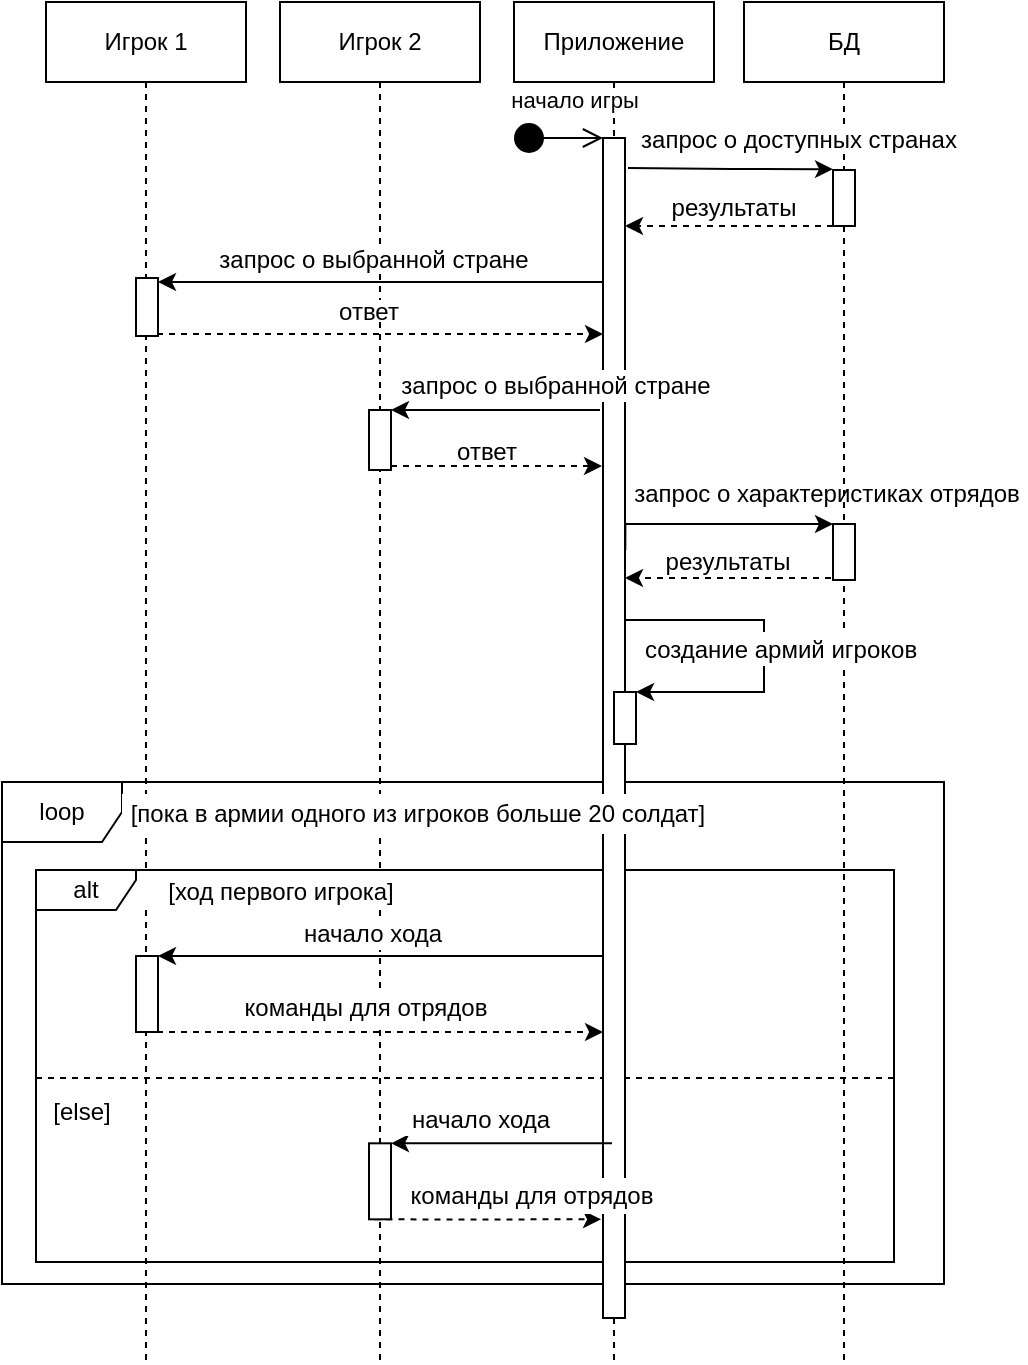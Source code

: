 <mxfile version="22.1.17" type="device">
  <diagram name="Страница — 1" id="qOUhVUbfRyW9krve8uwG">
    <mxGraphModel dx="1053" dy="582" grid="0" gridSize="10" guides="1" tooltips="1" connect="1" arrows="1" fold="1" page="1" pageScale="1" pageWidth="827" pageHeight="1169" background="#FFFFFF" math="0" shadow="0">
      <root>
        <mxCell id="0" />
        <mxCell id="1" parent="0" />
        <mxCell id="WBFoqW2g7F-TV-pZG2TM-43" value="" style="endArrow=classic;html=1;rounded=0;entryX=1;entryY=0;entryDx=0;entryDy=0;" edge="1" parent="1" source="4RLCPVnjVEkTh-LawadL-9" target="WBFoqW2g7F-TV-pZG2TM-9">
          <mxGeometry width="50" height="50" relative="1" as="geometry">
            <mxPoint x="383" y="573" as="sourcePoint" />
            <mxPoint x="433" y="523" as="targetPoint" />
          </mxGeometry>
        </mxCell>
        <mxCell id="WBFoqW2g7F-TV-pZG2TM-39" value="" style="endArrow=classic;html=1;rounded=0;entryX=1;entryY=0;entryDx=0;entryDy=0;" edge="1" parent="1" target="WBFoqW2g7F-TV-pZG2TM-38">
          <mxGeometry width="50" height="50" relative="1" as="geometry">
            <mxPoint x="324" y="379" as="sourcePoint" />
            <mxPoint x="432" y="372" as="targetPoint" />
            <Array as="points">
              <mxPoint x="399" y="379" />
              <mxPoint x="399" y="415" />
            </Array>
          </mxGeometry>
        </mxCell>
        <mxCell id="4RLCPVnjVEkTh-LawadL-14" value="loop" style="shape=umlFrame;whiteSpace=wrap;html=1;pointerEvents=0;" parent="1" vertex="1">
          <mxGeometry x="18" y="460" width="471" height="251" as="geometry" />
        </mxCell>
        <mxCell id="4RLCPVnjVEkTh-LawadL-15" value="alt" style="shape=umlFrame;whiteSpace=wrap;html=1;pointerEvents=0;width=50;height=20;" parent="1" vertex="1">
          <mxGeometry x="35" y="504" width="429" height="196" as="geometry" />
        </mxCell>
        <mxCell id="4RLCPVnjVEkTh-LawadL-8" value="Игрок 1" style="shape=umlLifeline;perimeter=lifelinePerimeter;whiteSpace=wrap;html=1;container=1;dropTarget=0;collapsible=0;recursiveResize=0;outlineConnect=0;portConstraint=eastwest;newEdgeStyle={&quot;curved&quot;:0,&quot;rounded&quot;:0};" parent="1" vertex="1">
          <mxGeometry x="40" y="70" width="100" height="680" as="geometry" />
        </mxCell>
        <mxCell id="4RLCPVnjVEkTh-LawadL-9" value="Приложение" style="shape=umlLifeline;perimeter=lifelinePerimeter;whiteSpace=wrap;html=1;container=1;dropTarget=0;collapsible=0;recursiveResize=0;outlineConnect=0;portConstraint=eastwest;newEdgeStyle={&quot;curved&quot;:0,&quot;rounded&quot;:0};" parent="1" vertex="1">
          <mxGeometry x="274" y="70" width="100" height="680" as="geometry" />
        </mxCell>
        <mxCell id="4RLCPVnjVEkTh-LawadL-10" value="БД" style="shape=umlLifeline;perimeter=lifelinePerimeter;whiteSpace=wrap;html=1;container=1;dropTarget=0;collapsible=0;recursiveResize=0;outlineConnect=0;portConstraint=eastwest;newEdgeStyle={&quot;curved&quot;:0,&quot;rounded&quot;:0};" parent="1" vertex="1">
          <mxGeometry x="389" y="70" width="100" height="680" as="geometry" />
        </mxCell>
        <mxCell id="4RLCPVnjVEkTh-LawadL-12" value="начало игры" style="html=1;verticalAlign=bottom;startArrow=circle;startFill=1;endArrow=open;startSize=6;endSize=8;curved=0;rounded=0;" parent="1" edge="1">
          <mxGeometry x="0.333" y="10" width="80" relative="1" as="geometry">
            <mxPoint x="273.5" y="138" as="sourcePoint" />
            <mxPoint x="318.5" y="138.0" as="targetPoint" />
            <mxPoint as="offset" />
          </mxGeometry>
        </mxCell>
        <mxCell id="4RLCPVnjVEkTh-LawadL-21" value="" style="line;strokeWidth=1;fillColor=none;align=left;verticalAlign=middle;spacingTop=-1;spacingLeft=3;spacingRight=3;rotatable=0;labelPosition=right;points=[];portConstraint=eastwest;strokeColor=inherit;dashed=1;" parent="1" vertex="1">
          <mxGeometry x="35" y="604" width="429" height="8" as="geometry" />
        </mxCell>
        <mxCell id="4RLCPVnjVEkTh-LawadL-27" value="[else]" style="text;align=center;html=1;verticalAlign=middle;whiteSpace=wrap;rounded=0;fillColor=default;" parent="1" vertex="1">
          <mxGeometry x="43" y="616" width="30" height="17" as="geometry" />
        </mxCell>
        <mxCell id="WBFoqW2g7F-TV-pZG2TM-1" value="Игрок 2" style="shape=umlLifeline;perimeter=lifelinePerimeter;whiteSpace=wrap;html=1;container=1;dropTarget=0;collapsible=0;recursiveResize=0;outlineConnect=0;portConstraint=eastwest;newEdgeStyle={&quot;curved&quot;:0,&quot;rounded&quot;:0};" vertex="1" parent="1">
          <mxGeometry x="157" y="70" width="100" height="680" as="geometry" />
        </mxCell>
        <mxCell id="WBFoqW2g7F-TV-pZG2TM-3" value="" style="rounded=0;whiteSpace=wrap;html=1;" vertex="1" parent="1">
          <mxGeometry x="85" y="208" width="11" height="29" as="geometry" />
        </mxCell>
        <mxCell id="WBFoqW2g7F-TV-pZG2TM-13" style="edgeStyle=orthogonalEdgeStyle;rounded=0;orthogonalLoop=1;jettySize=auto;html=1;" edge="1" parent="1">
          <mxGeometry relative="1" as="geometry">
            <mxPoint x="331" y="153" as="sourcePoint" />
            <mxPoint x="433.5" y="153.573" as="targetPoint" />
            <Array as="points" />
          </mxGeometry>
        </mxCell>
        <mxCell id="WBFoqW2g7F-TV-pZG2TM-23" style="edgeStyle=orthogonalEdgeStyle;rounded=0;orthogonalLoop=1;jettySize=auto;html=1;exitX=1.014;exitY=0.203;exitDx=0;exitDy=0;exitPerimeter=0;" edge="1" parent="1" target="WBFoqW2g7F-TV-pZG2TM-21">
          <mxGeometry relative="1" as="geometry">
            <mxPoint x="329.654" y="344.265" as="sourcePoint" />
            <Array as="points">
              <mxPoint x="380" y="331" />
              <mxPoint x="380" y="331" />
            </Array>
          </mxGeometry>
        </mxCell>
        <mxCell id="WBFoqW2g7F-TV-pZG2TM-5" value="" style="rounded=0;whiteSpace=wrap;html=1;" vertex="1" parent="1">
          <mxGeometry x="318.5" y="138" width="11" height="590" as="geometry" />
        </mxCell>
        <mxCell id="WBFoqW2g7F-TV-pZG2TM-6" style="edgeStyle=orthogonalEdgeStyle;rounded=0;orthogonalLoop=1;jettySize=auto;html=1;exitX=1;exitY=0.25;exitDx=0;exitDy=0;dashed=1;" edge="1" parent="1">
          <mxGeometry relative="1" as="geometry">
            <mxPoint x="95.5" y="236.02" as="sourcePoint" />
            <mxPoint x="318.5" y="236.054" as="targetPoint" />
            <Array as="points">
              <mxPoint x="207" y="237.02" />
            </Array>
          </mxGeometry>
        </mxCell>
        <mxCell id="WBFoqW2g7F-TV-pZG2TM-15" style="edgeStyle=orthogonalEdgeStyle;rounded=0;orthogonalLoop=1;jettySize=auto;html=1;exitX=0;exitY=1;exitDx=0;exitDy=0;dashed=1;" edge="1" parent="1" source="WBFoqW2g7F-TV-pZG2TM-8" target="WBFoqW2g7F-TV-pZG2TM-5">
          <mxGeometry relative="1" as="geometry">
            <Array as="points">
              <mxPoint x="395" y="182" />
              <mxPoint x="395" y="182" />
            </Array>
          </mxGeometry>
        </mxCell>
        <mxCell id="WBFoqW2g7F-TV-pZG2TM-8" value="" style="rounded=0;whiteSpace=wrap;html=1;" vertex="1" parent="1">
          <mxGeometry x="433.5" y="154" width="11" height="28" as="geometry" />
        </mxCell>
        <mxCell id="4RLCPVnjVEkTh-LawadL-28" value="[пока в армии одного из игроков больше 20 солдат]" style="text;align=center;html=1;verticalAlign=middle;whiteSpace=wrap;rounded=0;fillColor=default;direction=south;" parent="1" vertex="1">
          <mxGeometry x="78" y="466" width="296" height="20" as="geometry" />
        </mxCell>
        <mxCell id="WBFoqW2g7F-TV-pZG2TM-10" style="edgeStyle=orthogonalEdgeStyle;rounded=0;orthogonalLoop=1;jettySize=auto;html=1;exitX=1;exitY=0.25;exitDx=0;exitDy=0;dashed=1;" edge="1" parent="1">
          <mxGeometry relative="1" as="geometry">
            <mxPoint x="95.5" y="585.0" as="sourcePoint" />
            <mxPoint x="318.5" y="585.017" as="targetPoint" />
            <Array as="points">
              <mxPoint x="263" y="585.5" />
              <mxPoint x="263" y="585.5" />
            </Array>
          </mxGeometry>
        </mxCell>
        <mxCell id="WBFoqW2g7F-TV-pZG2TM-9" value="" style="rounded=0;whiteSpace=wrap;html=1;" vertex="1" parent="1">
          <mxGeometry x="85" y="547" width="11" height="38" as="geometry" />
        </mxCell>
        <mxCell id="WBFoqW2g7F-TV-pZG2TM-14" value="запрос о доступных странах" style="text;html=1;strokeColor=none;fillColor=default;align=center;verticalAlign=middle;whiteSpace=wrap;rounded=0;" vertex="1" parent="1">
          <mxGeometry x="335" y="132" width="163" height="13" as="geometry" />
        </mxCell>
        <mxCell id="WBFoqW2g7F-TV-pZG2TM-16" value="результаты" style="text;html=1;strokeColor=none;fillColor=none;align=center;verticalAlign=middle;whiteSpace=wrap;rounded=0;" vertex="1" parent="1">
          <mxGeometry x="351" y="158" width="66" height="30" as="geometry" />
        </mxCell>
        <mxCell id="WBFoqW2g7F-TV-pZG2TM-17" value="запрос о выбранной стране" style="text;html=1;strokeColor=none;fillColor=default;align=center;verticalAlign=middle;whiteSpace=wrap;rounded=0;" vertex="1" parent="1">
          <mxGeometry x="121.5" y="192" width="164" height="13" as="geometry" />
        </mxCell>
        <mxCell id="WBFoqW2g7F-TV-pZG2TM-18" value="ответ" style="text;html=1;strokeColor=none;fillColor=default;align=center;verticalAlign=middle;whiteSpace=wrap;rounded=0;" vertex="1" parent="1">
          <mxGeometry x="180" y="219" width="43" height="11" as="geometry" />
        </mxCell>
        <mxCell id="WBFoqW2g7F-TV-pZG2TM-21" value="" style="rounded=0;whiteSpace=wrap;html=1;" vertex="1" parent="1">
          <mxGeometry x="433.5" y="331" width="11" height="28" as="geometry" />
        </mxCell>
        <mxCell id="WBFoqW2g7F-TV-pZG2TM-24" value="запрос о характеристиках отрядов" style="text;html=1;strokeColor=none;fillColor=none;align=center;verticalAlign=middle;whiteSpace=wrap;rounded=0;" vertex="1" parent="1">
          <mxGeometry x="329.5" y="301" width="200.5" height="30" as="geometry" />
        </mxCell>
        <mxCell id="WBFoqW2g7F-TV-pZG2TM-27" value="" style="endArrow=classic;html=1;rounded=0;" edge="1" parent="1">
          <mxGeometry width="50" height="50" relative="1" as="geometry">
            <mxPoint x="319" y="210" as="sourcePoint" />
            <mxPoint x="96" y="209.996" as="targetPoint" />
          </mxGeometry>
        </mxCell>
        <mxCell id="WBFoqW2g7F-TV-pZG2TM-29" value="" style="rounded=0;whiteSpace=wrap;html=1;" vertex="1" parent="1">
          <mxGeometry x="201.5" y="274" width="11" height="30" as="geometry" />
        </mxCell>
        <mxCell id="WBFoqW2g7F-TV-pZG2TM-30" style="edgeStyle=orthogonalEdgeStyle;rounded=0;orthogonalLoop=1;jettySize=auto;html=1;dashed=1;" edge="1" parent="1" source="WBFoqW2g7F-TV-pZG2TM-29">
          <mxGeometry relative="1" as="geometry">
            <mxPoint x="215" y="302" as="sourcePoint" />
            <mxPoint x="318" y="302.054" as="targetPoint" />
            <Array as="points">
              <mxPoint x="236" y="302" />
              <mxPoint x="236" y="302" />
            </Array>
          </mxGeometry>
        </mxCell>
        <mxCell id="WBFoqW2g7F-TV-pZG2TM-31" value="запрос о выбранной стране" style="text;html=1;strokeColor=none;fillColor=default;align=center;verticalAlign=middle;whiteSpace=wrap;rounded=0;" vertex="1" parent="1">
          <mxGeometry x="212.5" y="254" width="164" height="16" as="geometry" />
        </mxCell>
        <mxCell id="WBFoqW2g7F-TV-pZG2TM-32" value="ответ" style="text;html=1;strokeColor=none;fillColor=none;align=center;verticalAlign=middle;whiteSpace=wrap;rounded=0;" vertex="1" parent="1">
          <mxGeometry x="239" y="286" width="43" height="18" as="geometry" />
        </mxCell>
        <mxCell id="WBFoqW2g7F-TV-pZG2TM-33" value="" style="endArrow=classic;html=1;rounded=0;entryX=1;entryY=0;entryDx=0;entryDy=0;" edge="1" parent="1" target="WBFoqW2g7F-TV-pZG2TM-29">
          <mxGeometry width="50" height="50" relative="1" as="geometry">
            <mxPoint x="317" y="274" as="sourcePoint" />
            <mxPoint x="210" y="276" as="targetPoint" />
          </mxGeometry>
        </mxCell>
        <mxCell id="WBFoqW2g7F-TV-pZG2TM-34" style="edgeStyle=orthogonalEdgeStyle;rounded=0;orthogonalLoop=1;jettySize=auto;html=1;exitX=0;exitY=1;exitDx=0;exitDy=0;dashed=1;" edge="1" parent="1">
          <mxGeometry relative="1" as="geometry">
            <mxPoint x="432.5" y="358" as="sourcePoint" />
            <mxPoint x="329.5" y="358" as="targetPoint" />
            <Array as="points">
              <mxPoint x="394.5" y="358" />
              <mxPoint x="394.5" y="358" />
            </Array>
          </mxGeometry>
        </mxCell>
        <mxCell id="WBFoqW2g7F-TV-pZG2TM-35" value="результаты" style="text;html=1;strokeColor=none;fillColor=none;align=center;verticalAlign=middle;whiteSpace=wrap;rounded=0;" vertex="1" parent="1">
          <mxGeometry x="347.5" y="335" width="66" height="30" as="geometry" />
        </mxCell>
        <mxCell id="WBFoqW2g7F-TV-pZG2TM-38" value="" style="rounded=0;whiteSpace=wrap;html=1;" vertex="1" parent="1">
          <mxGeometry x="324" y="415" width="11" height="26" as="geometry" />
        </mxCell>
        <mxCell id="WBFoqW2g7F-TV-pZG2TM-41" value="создание армий игроков" style="text;html=1;strokeColor=none;fillColor=default;align=center;verticalAlign=middle;whiteSpace=wrap;rounded=0;" vertex="1" parent="1">
          <mxGeometry x="333" y="385" width="149" height="17" as="geometry" />
        </mxCell>
        <mxCell id="WBFoqW2g7F-TV-pZG2TM-44" value="начало хода" style="text;html=1;strokeColor=none;fillColor=default;align=center;verticalAlign=middle;whiteSpace=wrap;rounded=0;" vertex="1" parent="1">
          <mxGeometry x="162" y="528" width="83" height="16" as="geometry" />
        </mxCell>
        <mxCell id="WBFoqW2g7F-TV-pZG2TM-45" value="команды для отрядов" style="text;html=1;align=center;verticalAlign=middle;whiteSpace=wrap;rounded=0;fillColor=default;" vertex="1" parent="1">
          <mxGeometry x="135" y="564" width="130" height="18" as="geometry" />
        </mxCell>
        <mxCell id="4RLCPVnjVEkTh-LawadL-26" value="[ход первого игрока]" style="text;align=center;html=1;verticalAlign=middle;whiteSpace=wrap;rounded=0;fillColor=default;" parent="1" vertex="1">
          <mxGeometry x="88" y="506" width="139" height="17" as="geometry" />
        </mxCell>
        <mxCell id="WBFoqW2g7F-TV-pZG2TM-46" value="" style="endArrow=classic;html=1;rounded=0;entryX=1;entryY=0;entryDx=0;entryDy=0;" edge="1" parent="1" target="WBFoqW2g7F-TV-pZG2TM-48">
          <mxGeometry width="50" height="50" relative="1" as="geometry">
            <mxPoint x="323" y="640.66" as="sourcePoint" />
            <mxPoint x="432" y="616.66" as="targetPoint" />
          </mxGeometry>
        </mxCell>
        <mxCell id="WBFoqW2g7F-TV-pZG2TM-47" style="edgeStyle=orthogonalEdgeStyle;rounded=0;orthogonalLoop=1;jettySize=auto;html=1;exitX=0.25;exitY=1;exitDx=0;exitDy=0;dashed=1;" edge="1" parent="1" source="WBFoqW2g7F-TV-pZG2TM-48">
          <mxGeometry relative="1" as="geometry">
            <mxPoint x="94.5" y="678.66" as="sourcePoint" />
            <mxPoint x="317.5" y="678.677" as="targetPoint" />
            <Array as="points">
              <mxPoint x="233" y="679" />
              <mxPoint x="233" y="679" />
            </Array>
          </mxGeometry>
        </mxCell>
        <mxCell id="WBFoqW2g7F-TV-pZG2TM-48" value="" style="rounded=0;whiteSpace=wrap;html=1;" vertex="1" parent="1">
          <mxGeometry x="201.5" y="640.66" width="11" height="38" as="geometry" />
        </mxCell>
        <mxCell id="WBFoqW2g7F-TV-pZG2TM-49" value="начало хода" style="text;html=1;strokeColor=none;fillColor=default;align=center;verticalAlign=middle;whiteSpace=wrap;rounded=0;" vertex="1" parent="1">
          <mxGeometry x="216" y="621" width="83" height="16" as="geometry" />
        </mxCell>
        <mxCell id="WBFoqW2g7F-TV-pZG2TM-50" value="команды для отрядов" style="text;html=1;align=center;verticalAlign=middle;whiteSpace=wrap;rounded=0;fillColor=default;" vertex="1" parent="1">
          <mxGeometry x="217.5" y="658" width="130" height="18" as="geometry" />
        </mxCell>
      </root>
    </mxGraphModel>
  </diagram>
</mxfile>

